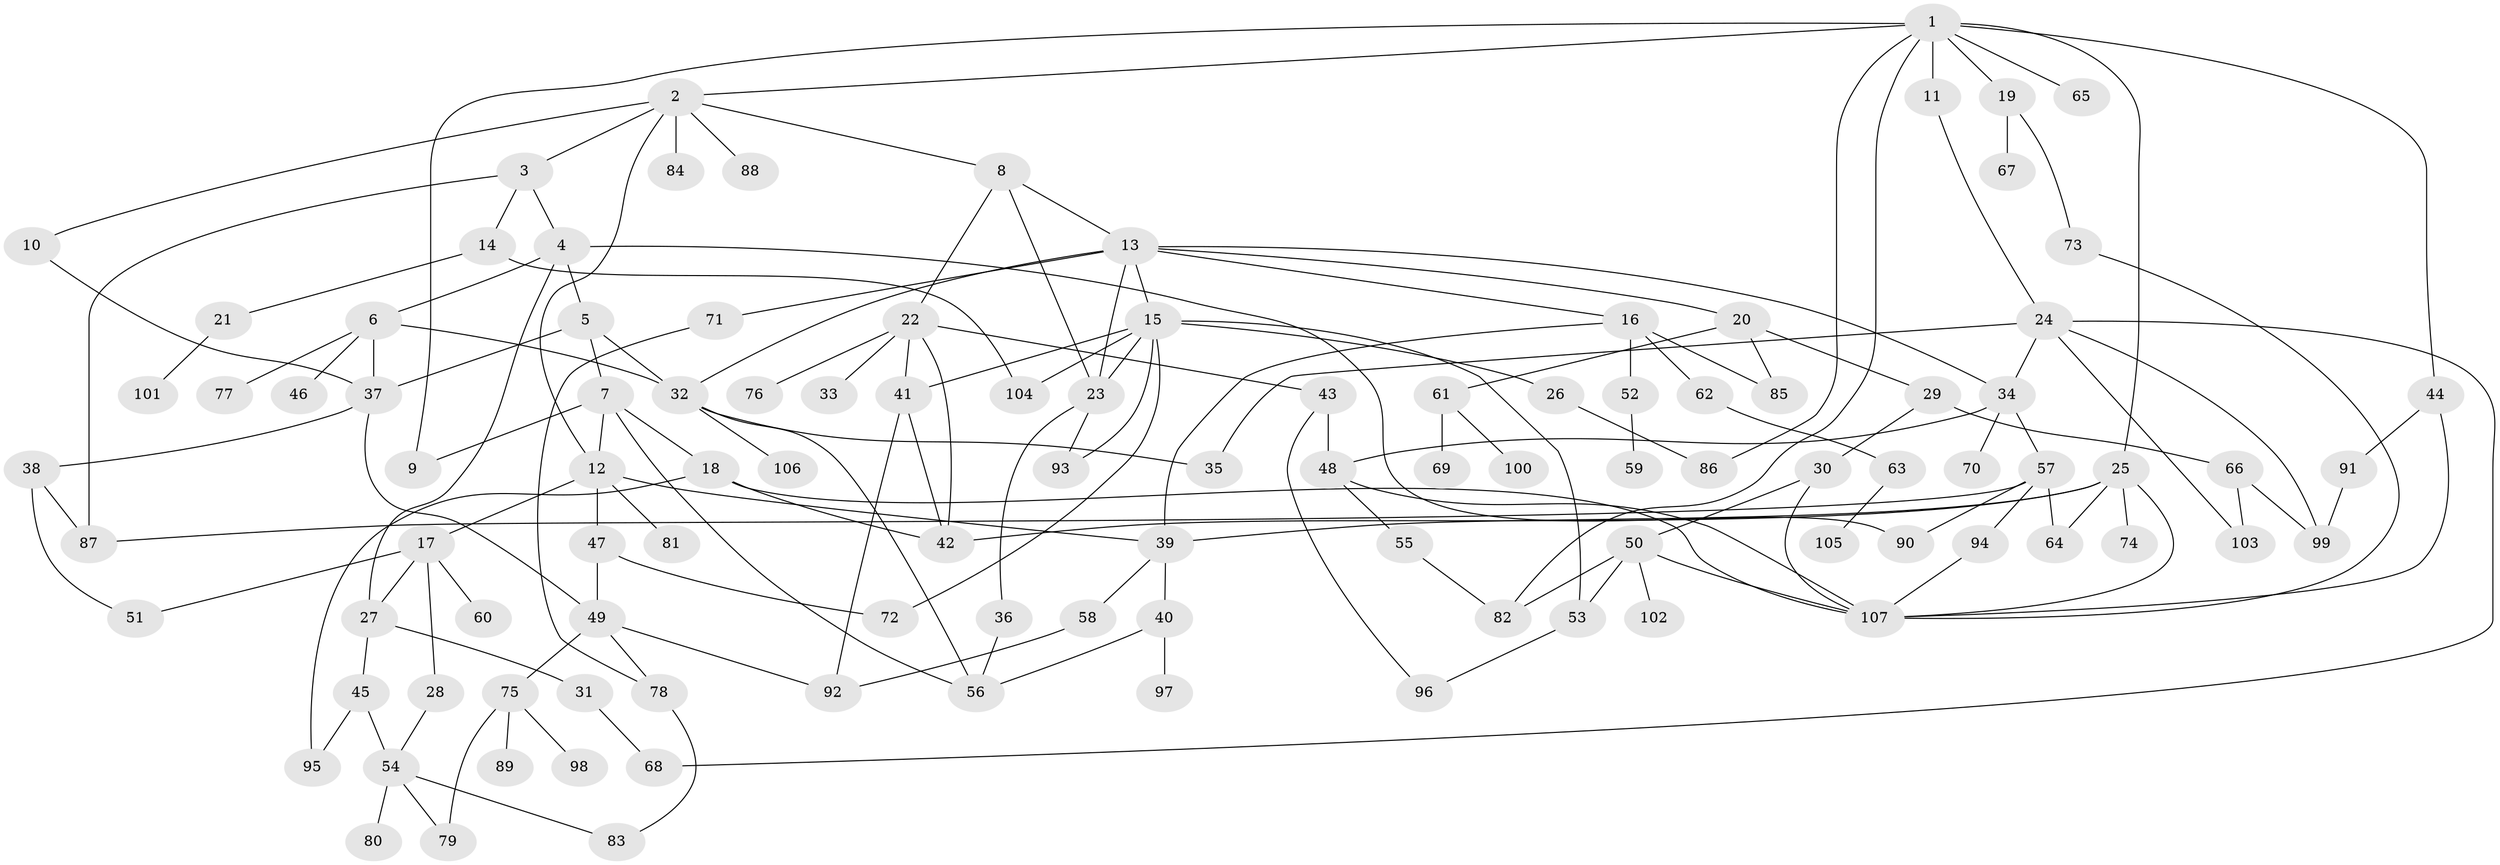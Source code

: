 // coarse degree distribution, {8: 0.07407407407407407, 4: 0.18518518518518517, 12: 0.018518518518518517, 2: 0.18518518518518517, 5: 0.1111111111111111, 3: 0.14814814814814814, 7: 0.018518518518518517, 1: 0.2037037037037037, 6: 0.05555555555555555}
// Generated by graph-tools (version 1.1) at 2025/49/03/04/25 22:49:12]
// undirected, 107 vertices, 160 edges
graph export_dot {
  node [color=gray90,style=filled];
  1;
  2;
  3;
  4;
  5;
  6;
  7;
  8;
  9;
  10;
  11;
  12;
  13;
  14;
  15;
  16;
  17;
  18;
  19;
  20;
  21;
  22;
  23;
  24;
  25;
  26;
  27;
  28;
  29;
  30;
  31;
  32;
  33;
  34;
  35;
  36;
  37;
  38;
  39;
  40;
  41;
  42;
  43;
  44;
  45;
  46;
  47;
  48;
  49;
  50;
  51;
  52;
  53;
  54;
  55;
  56;
  57;
  58;
  59;
  60;
  61;
  62;
  63;
  64;
  65;
  66;
  67;
  68;
  69;
  70;
  71;
  72;
  73;
  74;
  75;
  76;
  77;
  78;
  79;
  80;
  81;
  82;
  83;
  84;
  85;
  86;
  87;
  88;
  89;
  90;
  91;
  92;
  93;
  94;
  95;
  96;
  97;
  98;
  99;
  100;
  101;
  102;
  103;
  104;
  105;
  106;
  107;
  1 -- 2;
  1 -- 11;
  1 -- 19;
  1 -- 25;
  1 -- 44;
  1 -- 65;
  1 -- 82;
  1 -- 9;
  1 -- 86;
  2 -- 3;
  2 -- 8;
  2 -- 10;
  2 -- 84;
  2 -- 88;
  2 -- 12;
  3 -- 4;
  3 -- 14;
  3 -- 87;
  4 -- 5;
  4 -- 6;
  4 -- 27;
  4 -- 90;
  5 -- 7;
  5 -- 37;
  5 -- 32;
  6 -- 32;
  6 -- 46;
  6 -- 77;
  6 -- 37;
  7 -- 9;
  7 -- 12;
  7 -- 18;
  7 -- 56;
  8 -- 13;
  8 -- 22;
  8 -- 23;
  10 -- 37;
  11 -- 24;
  12 -- 17;
  12 -- 39;
  12 -- 47;
  12 -- 81;
  13 -- 15;
  13 -- 16;
  13 -- 20;
  13 -- 34;
  13 -- 71;
  13 -- 23;
  13 -- 32;
  14 -- 21;
  14 -- 104;
  15 -- 23;
  15 -- 26;
  15 -- 41;
  15 -- 53;
  15 -- 104;
  15 -- 72;
  15 -- 93;
  16 -- 52;
  16 -- 62;
  16 -- 85;
  16 -- 39;
  17 -- 28;
  17 -- 51;
  17 -- 60;
  17 -- 27;
  18 -- 95;
  18 -- 107;
  18 -- 42;
  19 -- 67;
  19 -- 73;
  20 -- 29;
  20 -- 61;
  20 -- 85;
  21 -- 101;
  22 -- 33;
  22 -- 43;
  22 -- 76;
  22 -- 42;
  22 -- 41;
  23 -- 36;
  23 -- 93;
  24 -- 35;
  24 -- 68;
  24 -- 99;
  24 -- 103;
  24 -- 34;
  25 -- 74;
  25 -- 42;
  25 -- 64;
  25 -- 107;
  25 -- 39;
  26 -- 86;
  27 -- 31;
  27 -- 45;
  28 -- 54;
  29 -- 30;
  29 -- 66;
  30 -- 50;
  30 -- 107;
  31 -- 68;
  32 -- 106;
  32 -- 56;
  32 -- 35;
  34 -- 57;
  34 -- 70;
  34 -- 48;
  36 -- 56;
  37 -- 38;
  37 -- 49;
  38 -- 87;
  38 -- 51;
  39 -- 40;
  39 -- 58;
  40 -- 56;
  40 -- 97;
  41 -- 42;
  41 -- 92;
  43 -- 48;
  43 -- 96;
  44 -- 91;
  44 -- 107;
  45 -- 95;
  45 -- 54;
  47 -- 49;
  47 -- 72;
  48 -- 55;
  48 -- 107;
  49 -- 75;
  49 -- 78;
  49 -- 92;
  50 -- 102;
  50 -- 107;
  50 -- 82;
  50 -- 53;
  52 -- 59;
  53 -- 96;
  54 -- 79;
  54 -- 80;
  54 -- 83;
  55 -- 82;
  57 -- 64;
  57 -- 90;
  57 -- 94;
  57 -- 87;
  58 -- 92;
  61 -- 69;
  61 -- 100;
  62 -- 63;
  63 -- 105;
  66 -- 99;
  66 -- 103;
  71 -- 78;
  73 -- 107;
  75 -- 89;
  75 -- 98;
  75 -- 79;
  78 -- 83;
  91 -- 99;
  94 -- 107;
}
